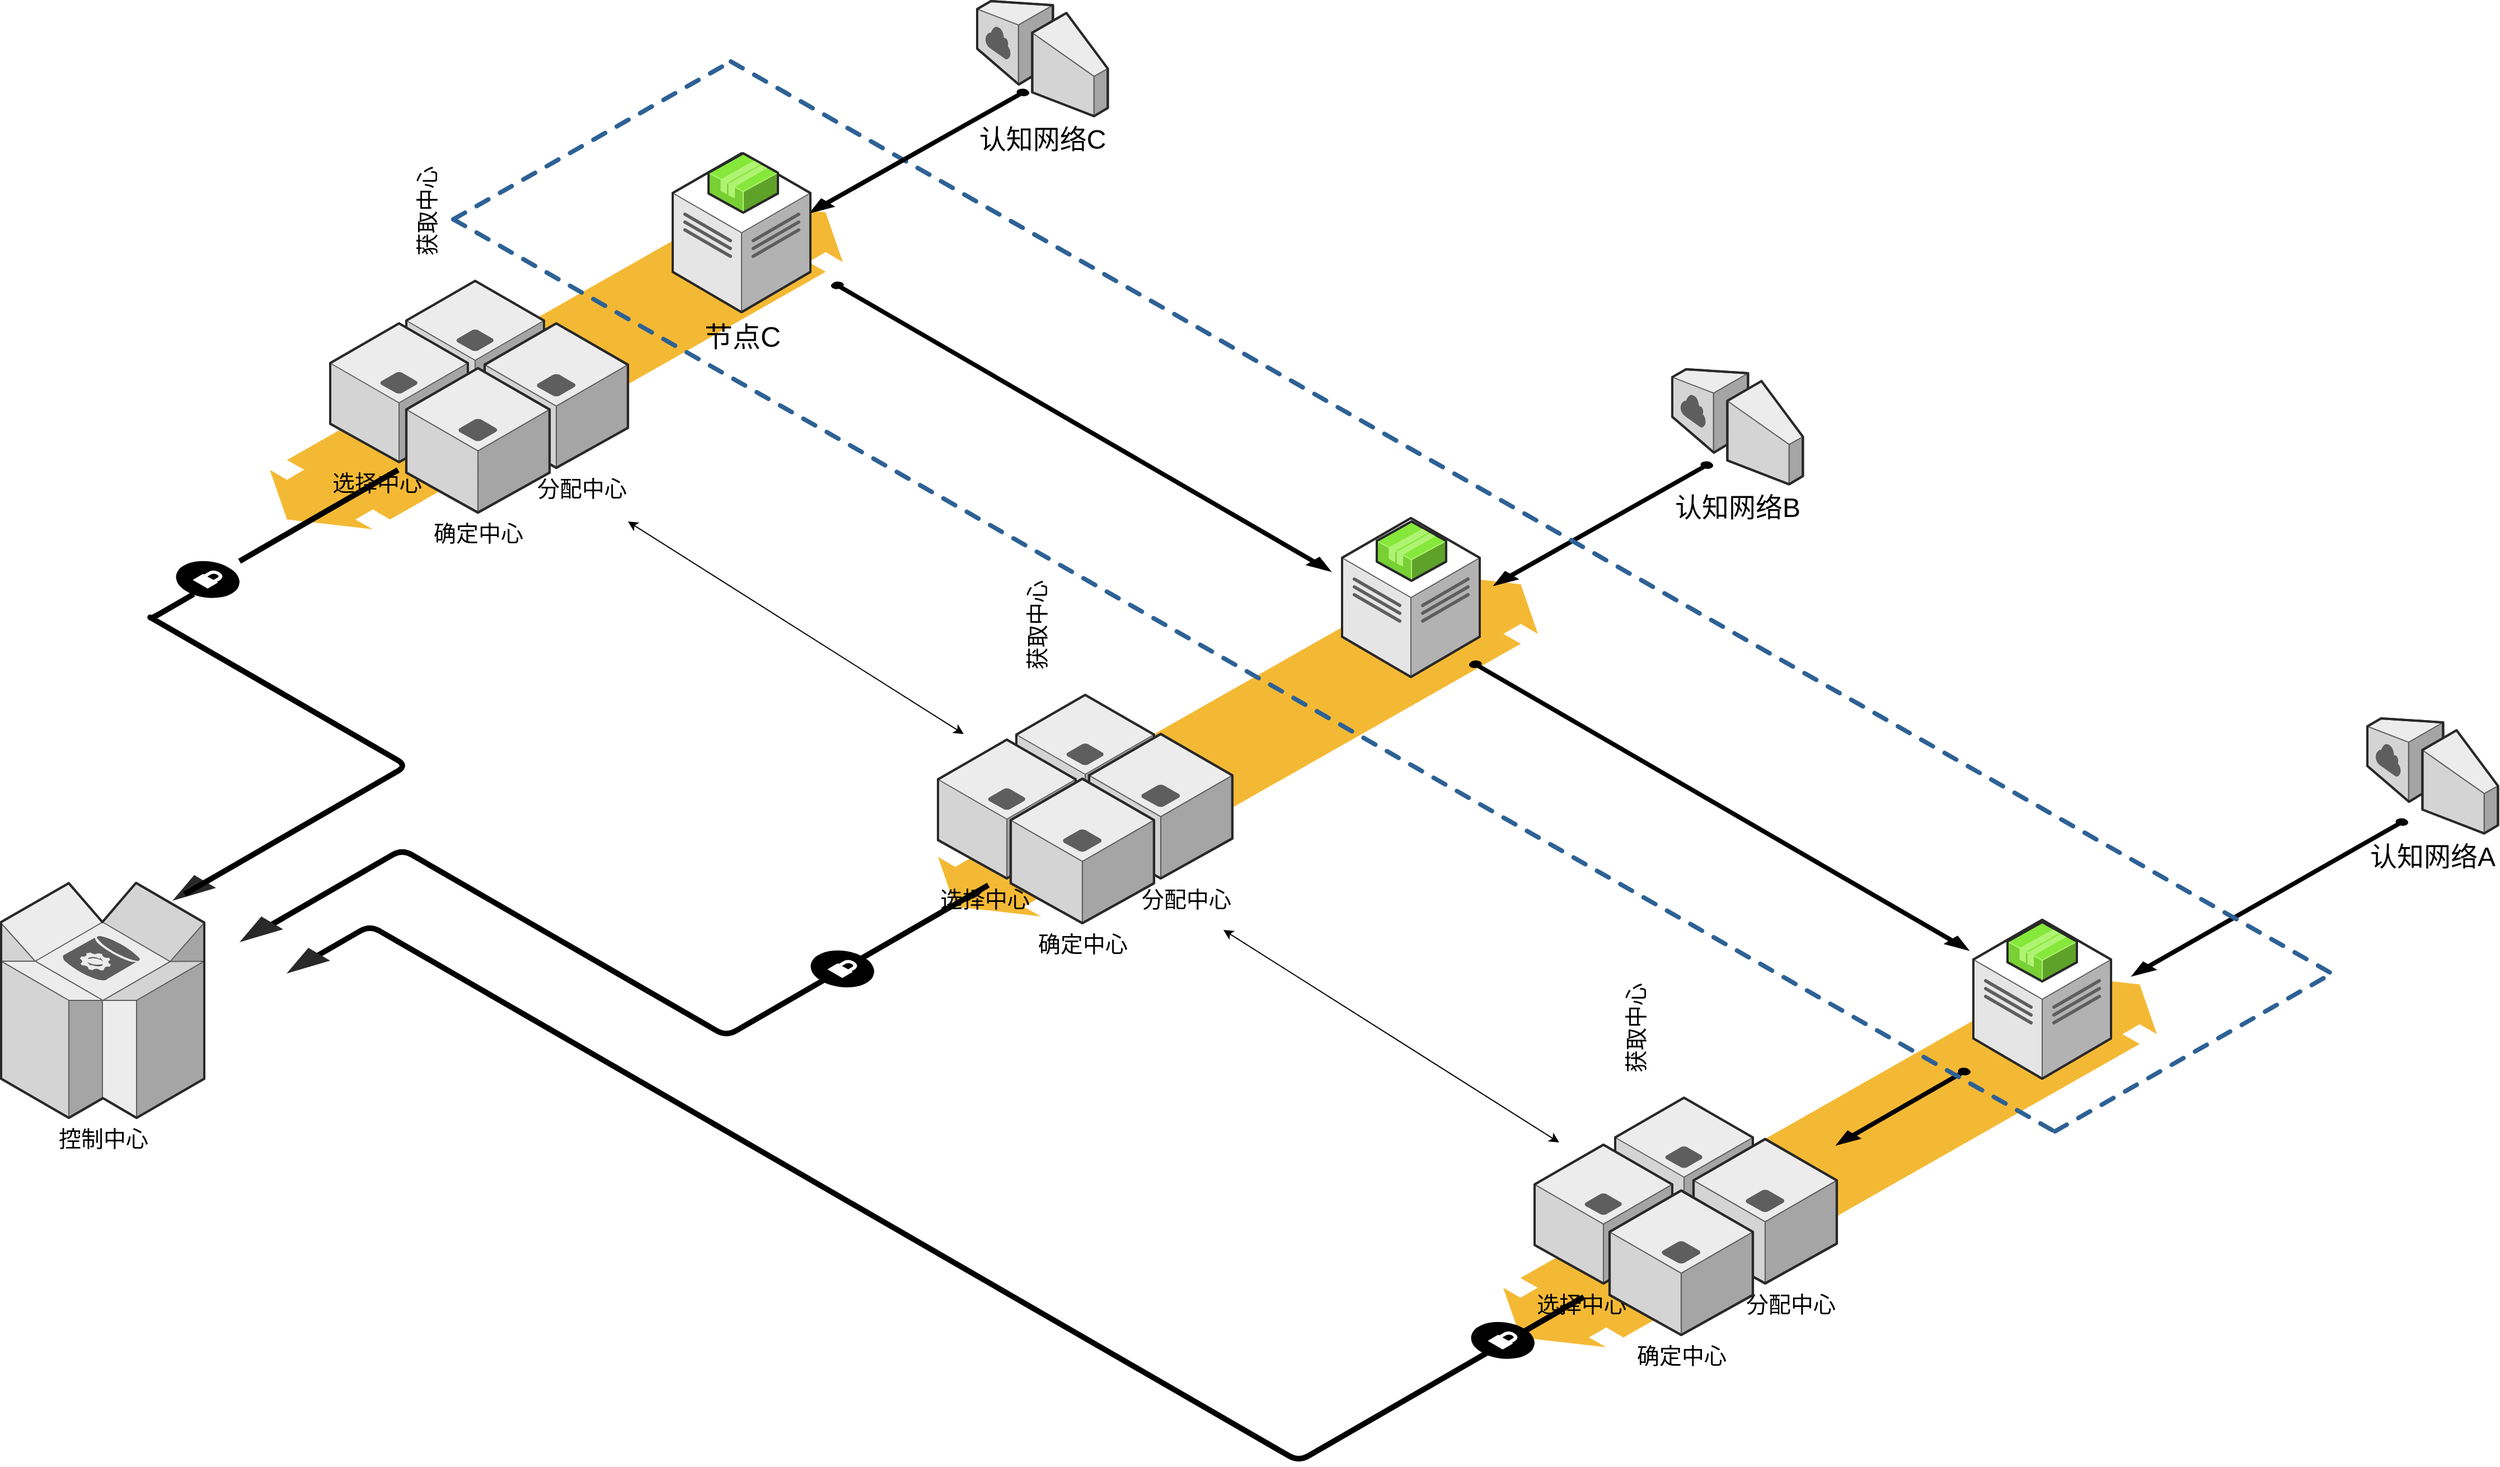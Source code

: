 <mxfile version="14.8.4" type="github">
  <diagram name="Page-1" id="aaaa8250-4180-3840-79b5-4cada1eebb92">
    <mxGraphModel dx="2513" dy="1703" grid="0" gridSize="10" guides="1" tooltips="1" connect="1" arrows="1" fold="1" page="1" pageScale="1" pageWidth="850" pageHeight="1100" background="none" math="0" shadow="0">
      <root>
        <mxCell id="0" />
        <mxCell id="1" parent="0" />
        <mxCell id="d5ac148becb70bc-7" value="" style="verticalLabelPosition=bottom;html=1;verticalAlign=top;strokeWidth=1;dashed=0;shape=mxgraph.aws3d.flatDoubleEdge;fillColor=#000000;aspect=fixed;rounded=1;shadow=0;comic=0;fontFamily=Verdana;fontSize=12;flipV=1;" parent="1" vertex="1">
          <mxGeometry x="1530" y="1380" width="584" height="333" as="geometry" />
        </mxCell>
        <mxCell id="1a8abee3a6cfdf20-38" value="" style="verticalLabelPosition=bottom;html=1;verticalAlign=top;strokeWidth=1;dashed=0;shape=mxgraph.aws3d.flatDoubleEdge;fillColor=#000000;aspect=fixed;rounded=1;shadow=0;comic=0;fontFamily=Verdana;fontSize=12;flipV=1;" parent="1" vertex="1">
          <mxGeometry x="1025" y="1022.33" width="536" height="305.67" as="geometry" />
        </mxCell>
        <mxCell id="1a8abee3a6cfdf20-28" value="" style="verticalLabelPosition=bottom;html=1;verticalAlign=top;strokeWidth=1;dashed=0;shape=mxgraph.aws3d.flatDoubleEdge;fillColor=#000000;aspect=fixed;rounded=1;shadow=0;comic=0;fontFamily=Verdana;fontSize=12;flipV=1;" parent="1" vertex="1">
          <mxGeometry x="428" y="690" width="512" height="292" as="geometry" />
        </mxCell>
        <mxCell id="1a8abee3a6cfdf20-3" value="" style="edgeStyle=isometricEdgeStyle;endArrow=none;html=1;labelBackgroundColor=none;strokeWidth=5;fontFamily=Verdana;fontSize=12;entryX=0.493;entryY=1.056;entryDx=0;entryDy=0;entryPerimeter=0;startArrow=none;" parent="1" edge="1" target="T96Rzc4f-I3EgdWS_gTq-20" source="1a8abee3a6cfdf20-1">
          <mxGeometry width="50" height="100" relative="1" as="geometry">
            <mxPoint x="352" y="1308" as="sourcePoint" />
            <mxPoint x="262" y="1068" as="targetPoint" />
            <Array as="points" />
          </mxGeometry>
        </mxCell>
        <mxCell id="1a8abee3a6cfdf20-4" value="&lt;font style=&quot;font-size: 20px&quot;&gt;控制中心&lt;/font&gt;" style="verticalLabelPosition=bottom;html=1;verticalAlign=top;strokeWidth=1;dashed=0;shape=mxgraph.aws3d.dynamoDb;fillColor=#ECECEC;strokeColor=#5E5E5E;aspect=fixed;rounded=1;shadow=0;comic=0;fontSize=12" parent="1" vertex="1">
          <mxGeometry x="188" y="1298" width="181.5" height="210" as="geometry" />
        </mxCell>
        <mxCell id="1a8abee3a6cfdf20-5" value="" style="edgeStyle=isometricEdgeStyle;endArrow=none;html=1;labelBackgroundColor=none;strokeColor=#000000;strokeWidth=5;fontFamily=Verdana;fontSize=12" parent="1" edge="1">
          <mxGeometry width="50" height="100" relative="1" as="geometry">
            <mxPoint x="425" y="1338" as="sourcePoint" />
            <mxPoint x="1070" y="1300" as="targetPoint" />
            <Array as="points">
              <mxPoint x="685" y="1348" />
            </Array>
          </mxGeometry>
        </mxCell>
        <mxCell id="1a8abee3a6cfdf20-11" value="&lt;font style=&quot;font-size: 24px&quot;&gt;认知网络A&lt;/font&gt;" style="verticalLabelPosition=bottom;html=1;verticalAlign=top;strokeWidth=1;dashed=0;shape=mxgraph.aws3d.internetGateway;fillColor=#ECECEC;strokeColor=#5E5E5E;aspect=fixed;rounded=1;shadow=0;comic=0;fontSize=12;flipH=1;flipV=0;" parent="1" vertex="1">
          <mxGeometry x="2302" y="1151" width="116.7" height="102.8" as="geometry" />
        </mxCell>
        <object label="&lt;font style=&quot;font-size: 20px&quot;&gt;获取中心&lt;/font&gt;" 获取中心="获取中心" id="1a8abee3a6cfdf20-15">
          <mxCell style="verticalLabelPosition=bottom;html=1;verticalAlign=top;strokeWidth=1;dashed=0;shape=mxgraph.aws3d.application_server;fillColor=#ECECEC;strokeColor=#5E5E5E;aspect=fixed;rounded=1;shadow=0;comic=0;fontSize=12;horizontal=0;align=center;direction=east;" parent="1" vertex="1">
            <mxGeometry x="1095" y="1130" width="123" height="124" as="geometry" />
          </mxCell>
        </object>
        <mxCell id="1a8abee3a6cfdf20-16" value="&lt;font style=&quot;font-size: 20px&quot;&gt;选择中心&lt;/font&gt;" style="verticalLabelPosition=bottom;html=1;verticalAlign=top;strokeWidth=1;dashed=0;shape=mxgraph.aws3d.application_server;fillColor=#ECECEC;strokeColor=#5E5E5E;aspect=fixed;rounded=1;shadow=0;comic=0;fontSize=12;direction=east;align=left;" parent="1" vertex="1">
          <mxGeometry x="1025" y="1170" width="123" height="124" as="geometry" />
        </mxCell>
        <object label="&lt;font style=&quot;font-size: 20px&quot;&gt;分配中心&lt;/font&gt;" 分配中心="" id="1a8abee3a6cfdf20-17">
          <mxCell style="verticalLabelPosition=bottom;html=1;verticalAlign=top;strokeWidth=1;dashed=0;shape=mxgraph.aws3d.application_server;fillColor=#ECECEC;strokeColor=#5E5E5E;aspect=fixed;rounded=1;shadow=0;comic=0;fontSize=12;align=right;" parent="1" vertex="1">
            <mxGeometry x="1160" y="1164.96" width="128" height="129.04" as="geometry" />
          </mxCell>
        </object>
        <mxCell id="1a8abee3a6cfdf20-18" value="&lt;font style=&quot;font-size: 20px&quot;&gt;确定中心&lt;/font&gt;" style="verticalLabelPosition=bottom;html=1;verticalAlign=top;strokeWidth=1;dashed=0;shape=mxgraph.aws3d.application_server;fillColor=#ECECEC;strokeColor=#5E5E5E;aspect=fixed;rounded=1;shadow=0;comic=0;fontSize=12" parent="1" vertex="1">
          <mxGeometry x="1090" y="1204.96" width="128" height="129.04" as="geometry" />
        </mxCell>
        <mxCell id="1a8abee3a6cfdf20-22" value="" style="verticalLabelPosition=bottom;html=1;verticalAlign=top;strokeWidth=1;dashed=0;shape=mxgraph.aws3d.dataCenter;fillColor=#ffffff;strokeColor=#5E5E5E;aspect=fixed;rounded=1;shadow=0;comic=0;fontSize=12" parent="1" vertex="1">
          <mxGeometry x="1386" y="972" width="123" height="142" as="geometry" />
        </mxCell>
        <mxCell id="1a8abee3a6cfdf20-23" value="" style="verticalLabelPosition=bottom;html=1;verticalAlign=top;strokeWidth=1;dashed=0;shape=mxgraph.aws3d.application2;fillColor=#86E83A;strokeColor=#B0F373;aspect=fixed;rounded=1;shadow=0;comic=0;fontSize=12" parent="1" vertex="1">
          <mxGeometry x="1417" y="975" width="62" height="53" as="geometry" />
        </mxCell>
        <mxCell id="1a8abee3a6cfdf20-25" value="" style="verticalLabelPosition=bottom;html=1;verticalAlign=top;strokeWidth=1;dashed=0;shape=mxgraph.aws3d.arrowhead;aspect=fixed;rounded=1;shadow=0;comic=0;fillColor=none;fontFamily=Verdana;fontSize=12;fontColor=#000000;flipV=1;" parent="1" vertex="1">
          <mxGeometry x="341" y="1291" width="39" height="23" as="geometry" />
        </mxCell>
        <mxCell id="1a8abee3a6cfdf20-27" value="" style="verticalLabelPosition=bottom;html=1;verticalAlign=top;strokeWidth=1;dashed=0;shape=mxgraph.aws3d.arrowhead;aspect=fixed;rounded=1;shadow=0;comic=0;fillColor=none;fontFamily=Verdana;fontSize=12;fontColor=#000000;flipV=1;" parent="1" vertex="1">
          <mxGeometry x="401" y="1328" width="39" height="23" as="geometry" />
        </mxCell>
        <mxCell id="1a8abee3a6cfdf20-35" value="" style="verticalLabelPosition=bottom;html=1;verticalAlign=top;strokeWidth=1;dashed=0;shape=mxgraph.aws3d.arrowSE;fillColor=#000000;aspect=fixed;rounded=1;shadow=0;comic=0;fontFamily=Verdana;fontSize=12" parent="1" vertex="1">
          <mxGeometry x="930" y="761.38" width="445.54" height="257.95" as="geometry" />
        </mxCell>
        <mxCell id="1a8abee3a6cfdf20-36" value="" style="verticalLabelPosition=bottom;html=1;verticalAlign=top;strokeWidth=1;dashed=0;shape=mxgraph.aws3d.arrowSW;fillColor=#000000;aspect=fixed;rounded=1;shadow=0;comic=0;fontFamily=Verdana;fontSize=12" parent="1" vertex="1">
          <mxGeometry x="1522" y="922" width="195" height="110" as="geometry" />
        </mxCell>
        <mxCell id="1a8abee3a6cfdf20-37" value="&lt;span style=&quot;color: rgba(0 , 0 , 0 , 0) ; font-family: monospace ; font-size: 0px&quot;&gt;%3CmxGraphModel%3E%3Croot%3E%3CmxCell%20id%3D%220%22%2F%3E%3CmxCell%20id%3D%221%22%20parent%3D%220%22%2F%3E%3CmxCell%20id%3D%222%22%20value%3D%22%22%20style%3D%22verticalLabelPosition%3Dbottom%3Bhtml%3D1%3BverticalAlign%3Dtop%3BstrokeWidth%3D1%3Bdashed%3D0%3Bshape%3Dmxgraph.aws3d.arrowSE%3BfillColor%3D%23000000%3Baspect%3Dfixed%3Brounded%3D1%3Bshadow%3D0%3Bcomic%3D0%3BfontFamily%3DVerdana%3BfontSize%3D12%22%20vertex%3D%221%22%20parent%3D%221%22%3E%3CmxGeometry%20x%3D%22930%22%20y%3D%22761.38%22%20width%3D%22445.54%22%20height%3D%22257.95%22%20as%3D%22geometry%22%2F%3E%3C%2FmxCell%3E%3C%2Froot%3E%3C%2FmxGraphModel%3E&lt;/span&gt;&lt;span style=&quot;color: rgba(0 , 0 , 0 , 0) ; font-family: monospace ; font-size: 0px&quot;&gt;%3CmxGraphModel%3E%3Croot%3E%3CmxCell%20id%3D%220%22%2F%3E%3CmxCell%20id%3D%221%22%20parent%3D%220%22%2F%3E%3CmxCell%20id%3D%222%22%20value%3D%22%22%20style%3D%22verticalLabelPosition%3Dbottom%3Bhtml%3D1%3BverticalAlign%3Dtop%3BstrokeWidth%3D1%3Bdashed%3D0%3Bshape%3Dmxgraph.aws3d.arrowSE%3BfillColor%3D%23000000%3Baspect%3Dfixed%3Brounded%3D1%3Bshadow%3D0%3Bcomic%3D0%3BfontFamily%3DVerdana%3BfontSize%3D12%22%20vertex%3D%221%22%20parent%3D%221%22%3E%3CmxGeometry%20x%3D%22930%22%20y%3D%22761.38%22%20width%3D%22445.54%22%20height%3D%22257.95%22%20as%3D%22geometry%22%2F%3E%3C%2FmxCell%3E%3C%2Froot%3E%3C%2FmxGraphModel%3E&lt;/span&gt;" style="verticalLabelPosition=bottom;html=1;verticalAlign=top;strokeWidth=1;dashed=0;shape=mxgraph.aws3d.arrowSW;fillColor=#000000;aspect=fixed;rounded=1;shadow=0;comic=0;fontFamily=Verdana;fontSize=12" parent="1" vertex="1">
          <mxGeometry x="1828" y="1463.96" width="119" height="68" as="geometry" />
        </mxCell>
        <mxCell id="d5ac148becb70bc-6" value="" style="verticalLabelPosition=bottom;html=1;verticalAlign=top;strokeWidth=1;dashed=0;shape=mxgraph.aws3d.arrowSW;fillColor=#000000;aspect=fixed;rounded=1;shadow=0;comic=0;fontFamily=Verdana;fontSize=12" parent="1" vertex="1">
          <mxGeometry x="2092" y="1241" width="246" height="140" as="geometry" />
        </mxCell>
        <mxCell id="d5ac148becb70bc-8" value="" style="verticalLabelPosition=bottom;html=1;verticalAlign=top;strokeWidth=1;dashed=0;shape=mxgraph.aws3d.dashedArrowlessEdge;aspect=fixed;rounded=1;shadow=0;comic=0;fontFamily=Verdana;fontSize=12" parent="1" vertex="1">
          <mxGeometry x="840" y="564" width="1432" height="816" as="geometry" />
        </mxCell>
        <mxCell id="d5ac148becb70bc-9" value="" style="verticalLabelPosition=bottom;html=1;verticalAlign=top;strokeWidth=1;dashed=0;shape=mxgraph.aws3d.dashedArrowlessEdge;aspect=fixed;rounded=1;shadow=0;comic=0;fontFamily=Verdana;fontSize=12" parent="1" vertex="1">
          <mxGeometry x="592" y="705" width="1432" height="816" as="geometry" />
        </mxCell>
        <mxCell id="d5ac148becb70bc-10" value="" style="verticalLabelPosition=bottom;html=1;verticalAlign=top;strokeWidth=1;dashed=0;shape=mxgraph.aws3d.dashedArrowlessEdge;fillColor=#000000;aspect=fixed;rounded=1;shadow=0;comic=0;fontFamily=Verdana;fontSize=12;fontColor=#000000;flipV=1;" parent="1" vertex="1">
          <mxGeometry x="592" y="564" width="248" height="141" as="geometry" />
        </mxCell>
        <mxCell id="d5ac148becb70bc-12" value="" style="verticalLabelPosition=bottom;html=1;verticalAlign=top;strokeWidth=1;dashed=0;shape=mxgraph.aws3d.dashedArrowlessEdge;aspect=fixed;rounded=1;shadow=0;comic=0;fontFamily=Verdana;fontSize=12;flipV=1;" parent="1" vertex="1">
          <mxGeometry x="2023" y="1378" width="249" height="142" as="geometry" />
        </mxCell>
        <mxCell id="1a8abee3a6cfdf20-2" value="" style="verticalLabelPosition=bottom;html=1;verticalAlign=top;strokeWidth=1;dashed=0;shape=mxgraph.aws3d.secureConnection;fillColor=#000000;strokeColor=#ffffff;aspect=fixed;rounded=1;shadow=0;comic=0;fontSize=12" parent="1" vertex="1">
          <mxGeometry x="911" y="1358" width="57.0" height="34" as="geometry" />
        </mxCell>
        <mxCell id="d5ac148becb70bc-14" value="" style="edgeStyle=isometricEdgeStyle;endArrow=none;html=1;labelBackgroundColor=none;strokeWidth=5;fontFamily=Verdana;fontSize=12" parent="1" edge="1">
          <mxGeometry width="50" height="100" relative="1" as="geometry">
            <mxPoint x="462" y="1368" as="sourcePoint" />
            <mxPoint x="1602" y="1668" as="targetPoint" />
            <Array as="points">
              <mxPoint x="902" y="1558" />
            </Array>
          </mxGeometry>
        </mxCell>
        <mxCell id="d5ac148becb70bc-15" value="" style="verticalLabelPosition=bottom;html=1;verticalAlign=top;strokeWidth=1;dashed=0;shape=mxgraph.aws3d.arrowhead;aspect=fixed;rounded=1;shadow=0;comic=0;fillColor=none;fontFamily=Verdana;fontSize=12;fontColor=#000000;flipV=1;" parent="1" vertex="1">
          <mxGeometry x="443" y="1356" width="39" height="23" as="geometry" />
        </mxCell>
        <mxCell id="d5ac148becb70bc-16" value="" style="verticalLabelPosition=bottom;html=1;verticalAlign=top;strokeWidth=1;dashed=0;shape=mxgraph.aws3d.secureConnection;fillColor=#000000;strokeColor=#ffffff;aspect=fixed;rounded=1;shadow=0;comic=0;fontSize=12" parent="1" vertex="1">
          <mxGeometry x="1501" y="1690" width="57.0" height="34" as="geometry" />
        </mxCell>
        <mxCell id="T96Rzc4f-I3EgdWS_gTq-8" value="" style="verticalLabelPosition=bottom;html=1;verticalAlign=top;strokeWidth=1;dashed=0;shape=mxgraph.aws3d.arrowSW;fillColor=#000000;aspect=fixed;rounded=1;shadow=0;comic=0;fontFamily=Verdana;fontSize=12" vertex="1" parent="1">
          <mxGeometry x="911" y="589" width="195" height="110" as="geometry" />
        </mxCell>
        <mxCell id="T96Rzc4f-I3EgdWS_gTq-9" value="" style="verticalLabelPosition=bottom;html=1;verticalAlign=top;strokeWidth=1;dashed=0;shape=mxgraph.aws3d.dataCenter;fillColor=#ffffff;strokeColor=#5E5E5E;aspect=fixed;rounded=1;shadow=0;comic=0;fontSize=12" vertex="1" parent="1">
          <mxGeometry x="1950" y="1331" width="123" height="142" as="geometry" />
        </mxCell>
        <mxCell id="T96Rzc4f-I3EgdWS_gTq-10" value="" style="verticalLabelPosition=bottom;html=1;verticalAlign=top;strokeWidth=1;dashed=0;shape=mxgraph.aws3d.application2;fillColor=#86E83A;strokeColor=#B0F373;aspect=fixed;rounded=1;shadow=0;comic=0;fontSize=12" vertex="1" parent="1">
          <mxGeometry x="1980.5" y="1333" width="62" height="53" as="geometry" />
        </mxCell>
        <object label="&lt;font style=&quot;font-size: 20px&quot;&gt;获取中心&lt;/font&gt;" 获取中心="获取中心" id="T96Rzc4f-I3EgdWS_gTq-15">
          <mxCell style="verticalLabelPosition=bottom;html=1;verticalAlign=top;strokeWidth=1;dashed=0;shape=mxgraph.aws3d.application_server;fillColor=#ECECEC;strokeColor=#5E5E5E;aspect=fixed;rounded=1;shadow=0;comic=0;fontSize=12;horizontal=0;align=center;direction=east;" vertex="1" parent="1">
            <mxGeometry x="1630" y="1490" width="123" height="124" as="geometry" />
          </mxCell>
        </object>
        <mxCell id="T96Rzc4f-I3EgdWS_gTq-16" value="&lt;font style=&quot;font-size: 20px&quot;&gt;选择中心&lt;/font&gt;" style="verticalLabelPosition=bottom;html=1;verticalAlign=top;strokeWidth=1;dashed=0;shape=mxgraph.aws3d.application_server;fillColor=#ECECEC;strokeColor=#5E5E5E;aspect=fixed;rounded=1;shadow=0;comic=0;fontSize=12;direction=east;align=left;" vertex="1" parent="1">
          <mxGeometry x="1558" y="1531.96" width="123" height="124" as="geometry" />
        </mxCell>
        <object label="&lt;font style=&quot;font-size: 20px&quot;&gt;分配中心&lt;/font&gt;" 分配中心="" id="T96Rzc4f-I3EgdWS_gTq-17">
          <mxCell style="verticalLabelPosition=bottom;html=1;verticalAlign=top;strokeWidth=1;dashed=0;shape=mxgraph.aws3d.application_server;fillColor=#ECECEC;strokeColor=#5E5E5E;aspect=fixed;rounded=1;shadow=0;comic=0;fontSize=12;align=right;" vertex="1" parent="1">
            <mxGeometry x="1700" y="1526.92" width="128" height="129.04" as="geometry" />
          </mxCell>
        </object>
        <mxCell id="T96Rzc4f-I3EgdWS_gTq-18" value="&lt;font style=&quot;font-size: 20px&quot;&gt;确定中心&lt;/font&gt;" style="verticalLabelPosition=bottom;html=1;verticalAlign=top;strokeWidth=1;dashed=0;shape=mxgraph.aws3d.application_server;fillColor=#ECECEC;strokeColor=#5E5E5E;aspect=fixed;rounded=1;shadow=0;comic=0;fontSize=12" vertex="1" parent="1">
          <mxGeometry x="1625" y="1572.96" width="128" height="129.04" as="geometry" />
        </mxCell>
        <object label="&lt;font style=&quot;font-size: 20px&quot;&gt;获取中心&lt;/font&gt;" 获取中心="获取中心" id="T96Rzc4f-I3EgdWS_gTq-19">
          <mxCell style="verticalLabelPosition=bottom;html=1;verticalAlign=top;strokeWidth=1;dashed=0;shape=mxgraph.aws3d.application_server;fillColor=#ECECEC;strokeColor=#5E5E5E;aspect=fixed;rounded=1;shadow=0;comic=0;fontSize=12;horizontal=0;align=center;direction=east;" vertex="1" parent="1">
            <mxGeometry x="550" y="760" width="123" height="124" as="geometry" />
          </mxCell>
        </object>
        <mxCell id="T96Rzc4f-I3EgdWS_gTq-20" value="&lt;font style=&quot;font-size: 20px&quot;&gt;选择中心&lt;/font&gt;" style="verticalLabelPosition=bottom;html=1;verticalAlign=top;strokeWidth=1;dashed=0;shape=mxgraph.aws3d.application_server;fillColor=#ECECEC;strokeColor=#5E5E5E;aspect=fixed;rounded=1;shadow=0;comic=0;fontSize=12;direction=east;align=left;" vertex="1" parent="1">
          <mxGeometry x="482" y="798" width="123" height="124" as="geometry" />
        </mxCell>
        <object label="&lt;font style=&quot;font-size: 20px&quot;&gt;分配中心&lt;/font&gt;" 分配中心="" id="T96Rzc4f-I3EgdWS_gTq-21">
          <mxCell style="verticalLabelPosition=bottom;html=1;verticalAlign=top;strokeWidth=1;dashed=0;shape=mxgraph.aws3d.application_server;fillColor=#ECECEC;strokeColor=#5E5E5E;aspect=fixed;rounded=1;shadow=0;comic=0;fontSize=12;align=right;" vertex="1" parent="1">
            <mxGeometry x="620" y="798" width="128" height="129.04" as="geometry" />
          </mxCell>
        </object>
        <mxCell id="T96Rzc4f-I3EgdWS_gTq-22" value="&lt;font style=&quot;font-size: 20px&quot;&gt;确定中心&lt;/font&gt;" style="verticalLabelPosition=bottom;html=1;verticalAlign=top;strokeWidth=1;dashed=0;shape=mxgraph.aws3d.application_server;fillColor=#ECECEC;strokeColor=#5E5E5E;aspect=fixed;rounded=1;shadow=0;comic=0;fontSize=12" vertex="1" parent="1">
          <mxGeometry x="550" y="838" width="128" height="129.04" as="geometry" />
        </mxCell>
        <mxCell id="T96Rzc4f-I3EgdWS_gTq-23" value="&lt;font style=&quot;font-size: 25px&quot;&gt;节点C&lt;/font&gt;" style="verticalLabelPosition=bottom;html=1;verticalAlign=top;strokeWidth=1;dashed=0;shape=mxgraph.aws3d.dataCenter;fillColor=#ffffff;strokeColor=#5E5E5E;aspect=fixed;rounded=1;shadow=0;comic=0;fontSize=12" vertex="1" parent="1">
          <mxGeometry x="788" y="646" width="123" height="142" as="geometry" />
        </mxCell>
        <mxCell id="T96Rzc4f-I3EgdWS_gTq-24" value="" style="verticalLabelPosition=bottom;html=1;verticalAlign=top;strokeWidth=1;dashed=0;shape=mxgraph.aws3d.application2;fillColor=#86E83A;strokeColor=#B0F373;aspect=fixed;rounded=1;shadow=0;comic=0;fontSize=12" vertex="1" parent="1">
          <mxGeometry x="820" y="646" width="62" height="53" as="geometry" />
        </mxCell>
        <mxCell id="T96Rzc4f-I3EgdWS_gTq-26" value="" style="verticalLabelPosition=bottom;html=1;verticalAlign=top;strokeWidth=1;dashed=0;shape=mxgraph.aws3d.arrowSE;fillColor=#000000;aspect=fixed;rounded=1;shadow=0;comic=0;fontFamily=Verdana;fontSize=12" vertex="1" parent="1">
          <mxGeometry x="1500" y="1100" width="445.54" height="257.95" as="geometry" />
        </mxCell>
        <mxCell id="1a8abee3a6cfdf20-1" value="" style="verticalLabelPosition=bottom;html=1;verticalAlign=top;strokeWidth=1;dashed=0;shape=mxgraph.aws3d.secureConnection;fillColor=#000000;strokeColor=#ffffff;aspect=fixed;rounded=1;shadow=0;comic=0;fontSize=12" parent="1" vertex="1">
          <mxGeometry x="344" y="1010" width="57.0" height="34" as="geometry" />
        </mxCell>
        <mxCell id="T96Rzc4f-I3EgdWS_gTq-29" value="" style="edgeStyle=isometricEdgeStyle;endArrow=none;html=1;labelBackgroundColor=none;strokeWidth=5;fontFamily=Verdana;fontSize=12;" edge="1" parent="1">
          <mxGeometry width="50" height="100" relative="1" as="geometry">
            <mxPoint x="352" y="1308" as="sourcePoint" />
            <mxPoint x="360" y="1040" as="targetPoint" />
            <Array as="points">
              <mxPoint x="320" y="1060" />
              <mxPoint x="302" y="1208" />
            </Array>
          </mxGeometry>
        </mxCell>
        <mxCell id="T96Rzc4f-I3EgdWS_gTq-31" value="" style="endArrow=classic;startArrow=classic;html=1;fontSize=28;fontStyle=1" edge="1" parent="1">
          <mxGeometry width="50" height="50" relative="1" as="geometry">
            <mxPoint x="1280" y="1340" as="sourcePoint" />
            <mxPoint x="1580" y="1530" as="targetPoint" />
          </mxGeometry>
        </mxCell>
        <mxCell id="T96Rzc4f-I3EgdWS_gTq-32" value="" style="endArrow=classic;startArrow=classic;html=1;fontSize=28;fontStyle=1" edge="1" parent="1">
          <mxGeometry width="50" height="50" relative="1" as="geometry">
            <mxPoint x="748" y="975" as="sourcePoint" />
            <mxPoint x="1048" y="1165" as="targetPoint" />
          </mxGeometry>
        </mxCell>
        <mxCell id="T96Rzc4f-I3EgdWS_gTq-33" value="&lt;font style=&quot;font-size: 24px&quot;&gt;认知网络C&lt;/font&gt;" style="verticalLabelPosition=bottom;html=1;verticalAlign=top;strokeWidth=1;dashed=0;shape=mxgraph.aws3d.internetGateway;fillColor=#ECECEC;strokeColor=#5E5E5E;aspect=fixed;rounded=1;shadow=0;comic=0;fontSize=12;flipH=1;flipV=0;" vertex="1" parent="1">
          <mxGeometry x="1060" y="510" width="116.7" height="102.8" as="geometry" />
        </mxCell>
        <mxCell id="T96Rzc4f-I3EgdWS_gTq-34" value="&lt;font style=&quot;font-size: 24px&quot;&gt;认知网络B&lt;/font&gt;" style="verticalLabelPosition=bottom;html=1;verticalAlign=top;strokeWidth=1;dashed=0;shape=mxgraph.aws3d.internetGateway;fillColor=#ECECEC;strokeColor=#5E5E5E;aspect=fixed;rounded=1;shadow=0;comic=0;fontSize=12;flipH=1;flipV=0;" vertex="1" parent="1">
          <mxGeometry x="1681" y="838.96" width="116.7" height="102.8" as="geometry" />
        </mxCell>
      </root>
    </mxGraphModel>
  </diagram>
</mxfile>
